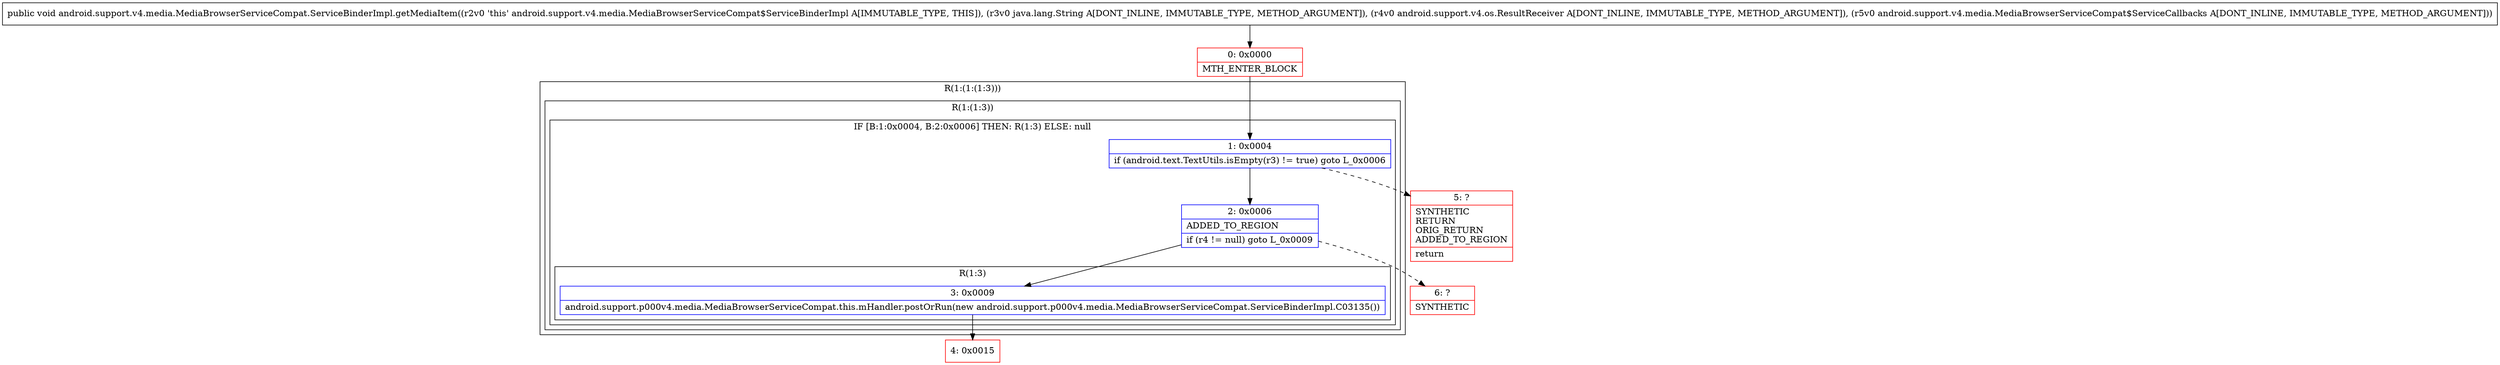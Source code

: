 digraph "CFG forandroid.support.v4.media.MediaBrowserServiceCompat.ServiceBinderImpl.getMediaItem(Ljava\/lang\/String;Landroid\/support\/v4\/os\/ResultReceiver;Landroid\/support\/v4\/media\/MediaBrowserServiceCompat$ServiceCallbacks;)V" {
subgraph cluster_Region_554378410 {
label = "R(1:(1:(1:3)))";
node [shape=record,color=blue];
subgraph cluster_Region_2109928613 {
label = "R(1:(1:3))";
node [shape=record,color=blue];
subgraph cluster_IfRegion_1549707736 {
label = "IF [B:1:0x0004, B:2:0x0006] THEN: R(1:3) ELSE: null";
node [shape=record,color=blue];
Node_1 [shape=record,label="{1\:\ 0x0004|if (android.text.TextUtils.isEmpty(r3) != true) goto L_0x0006\l}"];
Node_2 [shape=record,label="{2\:\ 0x0006|ADDED_TO_REGION\l|if (r4 != null) goto L_0x0009\l}"];
subgraph cluster_Region_49944562 {
label = "R(1:3)";
node [shape=record,color=blue];
Node_3 [shape=record,label="{3\:\ 0x0009|android.support.p000v4.media.MediaBrowserServiceCompat.this.mHandler.postOrRun(new android.support.p000v4.media.MediaBrowserServiceCompat.ServiceBinderImpl.C03135())\l}"];
}
}
}
}
Node_0 [shape=record,color=red,label="{0\:\ 0x0000|MTH_ENTER_BLOCK\l}"];
Node_4 [shape=record,color=red,label="{4\:\ 0x0015}"];
Node_5 [shape=record,color=red,label="{5\:\ ?|SYNTHETIC\lRETURN\lORIG_RETURN\lADDED_TO_REGION\l|return\l}"];
Node_6 [shape=record,color=red,label="{6\:\ ?|SYNTHETIC\l}"];
MethodNode[shape=record,label="{public void android.support.v4.media.MediaBrowserServiceCompat.ServiceBinderImpl.getMediaItem((r2v0 'this' android.support.v4.media.MediaBrowserServiceCompat$ServiceBinderImpl A[IMMUTABLE_TYPE, THIS]), (r3v0 java.lang.String A[DONT_INLINE, IMMUTABLE_TYPE, METHOD_ARGUMENT]), (r4v0 android.support.v4.os.ResultReceiver A[DONT_INLINE, IMMUTABLE_TYPE, METHOD_ARGUMENT]), (r5v0 android.support.v4.media.MediaBrowserServiceCompat$ServiceCallbacks A[DONT_INLINE, IMMUTABLE_TYPE, METHOD_ARGUMENT])) }"];
MethodNode -> Node_0;
Node_1 -> Node_2;
Node_1 -> Node_5[style=dashed];
Node_2 -> Node_3;
Node_2 -> Node_6[style=dashed];
Node_3 -> Node_4;
Node_0 -> Node_1;
}

